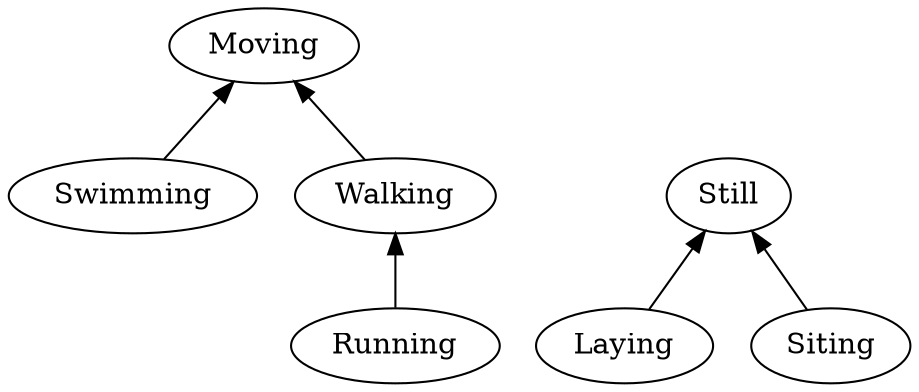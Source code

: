 digraph D {
    rankdir=BT;
    Walking -> Moving;
    Running -> Walking;
    Swimming -> Moving;
    Laying -> Still;
    Siting -> Still;
}
